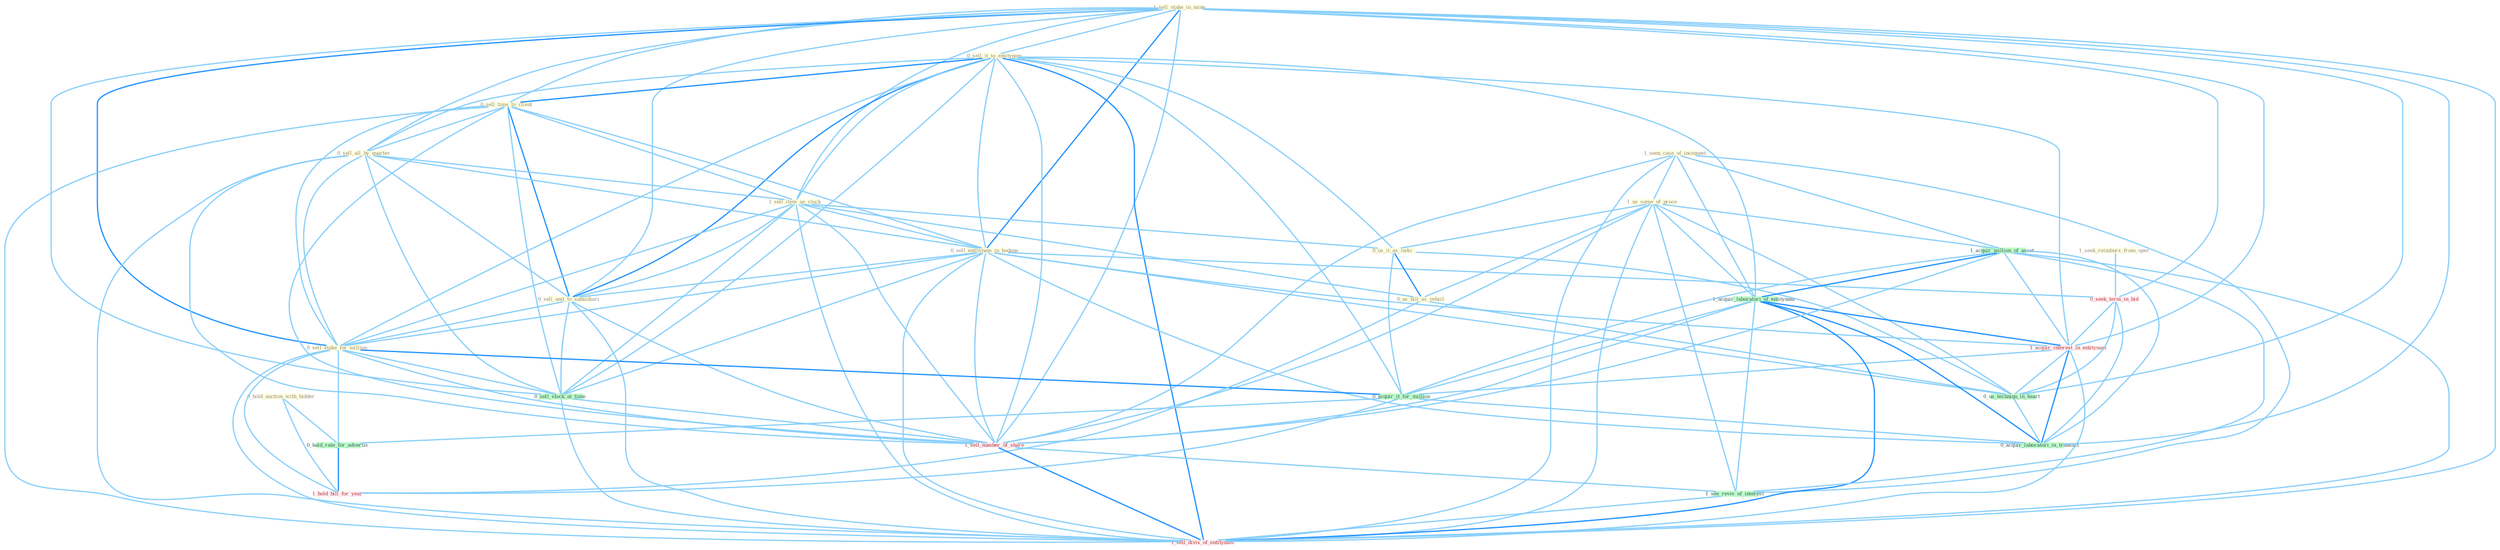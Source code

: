 Graph G{ 
    node
    [shape=polygon,style=filled,width=.5,height=.06,color="#BDFCC9",fixedsize=true,fontsize=4,
    fontcolor="#2f4f4f"];
    {node
    [color="#ffffe0", fontcolor="#8b7d6b"] "0_hold_auction_with_bidder " "1_sell_stake_in_mine " "0_sell_it_to_entitynam " "0_sell_time_to_client " "1_seen_case_of_incompet " "0_sell_all_by_quarter " "1_sell_item_as_clock " "0_sell_entitynam_in_bodega " "1_us_some_of_proce " "0_us_it_as_indic " "0_sell_unit_to_subsidiari " "1_seek_reimburs_from_oper " "0_sell_stake_for_million " "0_us_bill_as_vehicl "}
{node [color="#fff0f5", fontcolor="#b22222"] "0_seek_term_in_bid " "1_acquir_interest_in_entitynam " "1_sell_number_of_share " "1_hold_bill_for_year " "1_sell_divis_of_entitynam "}
edge [color="#B0E2FF"];

	"0_hold_auction_with_bidder " -- "0_hold_rate_for_advertis " [w="1", color="#87cefa" ];
	"0_hold_auction_with_bidder " -- "1_hold_bill_for_year " [w="1", color="#87cefa" ];
	"1_sell_stake_in_mine " -- "0_sell_it_to_entitynam " [w="1", color="#87cefa" ];
	"1_sell_stake_in_mine " -- "0_sell_time_to_client " [w="1", color="#87cefa" ];
	"1_sell_stake_in_mine " -- "0_sell_all_by_quarter " [w="1", color="#87cefa" ];
	"1_sell_stake_in_mine " -- "1_sell_item_as_clock " [w="1", color="#87cefa" ];
	"1_sell_stake_in_mine " -- "0_sell_entitynam_in_bodega " [w="2", color="#1e90ff" , len=0.8];
	"1_sell_stake_in_mine " -- "0_sell_unit_to_subsidiari " [w="1", color="#87cefa" ];
	"1_sell_stake_in_mine " -- "0_sell_stake_for_million " [w="2", color="#1e90ff" , len=0.8];
	"1_sell_stake_in_mine " -- "0_seek_term_in_bid " [w="1", color="#87cefa" ];
	"1_sell_stake_in_mine " -- "1_acquir_interest_in_entitynam " [w="1", color="#87cefa" ];
	"1_sell_stake_in_mine " -- "0_us_techniqu_in_heart " [w="1", color="#87cefa" ];
	"1_sell_stake_in_mine " -- "0_acquir_laboratori_in_transact " [w="1", color="#87cefa" ];
	"1_sell_stake_in_mine " -- "0_sell_stock_at_time " [w="1", color="#87cefa" ];
	"1_sell_stake_in_mine " -- "1_sell_number_of_share " [w="1", color="#87cefa" ];
	"1_sell_stake_in_mine " -- "1_sell_divis_of_entitynam " [w="1", color="#87cefa" ];
	"0_sell_it_to_entitynam " -- "0_sell_time_to_client " [w="2", color="#1e90ff" , len=0.8];
	"0_sell_it_to_entitynam " -- "0_sell_all_by_quarter " [w="1", color="#87cefa" ];
	"0_sell_it_to_entitynam " -- "1_sell_item_as_clock " [w="1", color="#87cefa" ];
	"0_sell_it_to_entitynam " -- "0_sell_entitynam_in_bodega " [w="1", color="#87cefa" ];
	"0_sell_it_to_entitynam " -- "0_us_it_as_indic " [w="1", color="#87cefa" ];
	"0_sell_it_to_entitynam " -- "0_sell_unit_to_subsidiari " [w="2", color="#1e90ff" , len=0.8];
	"0_sell_it_to_entitynam " -- "0_sell_stake_for_million " [w="1", color="#87cefa" ];
	"0_sell_it_to_entitynam " -- "1_acquir_laboratori_of_entitynam " [w="1", color="#87cefa" ];
	"0_sell_it_to_entitynam " -- "1_acquir_interest_in_entitynam " [w="1", color="#87cefa" ];
	"0_sell_it_to_entitynam " -- "0_acquir_it_for_million " [w="1", color="#87cefa" ];
	"0_sell_it_to_entitynam " -- "0_sell_stock_at_time " [w="1", color="#87cefa" ];
	"0_sell_it_to_entitynam " -- "1_sell_number_of_share " [w="1", color="#87cefa" ];
	"0_sell_it_to_entitynam " -- "1_sell_divis_of_entitynam " [w="2", color="#1e90ff" , len=0.8];
	"0_sell_time_to_client " -- "0_sell_all_by_quarter " [w="1", color="#87cefa" ];
	"0_sell_time_to_client " -- "1_sell_item_as_clock " [w="1", color="#87cefa" ];
	"0_sell_time_to_client " -- "0_sell_entitynam_in_bodega " [w="1", color="#87cefa" ];
	"0_sell_time_to_client " -- "0_sell_unit_to_subsidiari " [w="2", color="#1e90ff" , len=0.8];
	"0_sell_time_to_client " -- "0_sell_stake_for_million " [w="1", color="#87cefa" ];
	"0_sell_time_to_client " -- "0_sell_stock_at_time " [w="1", color="#87cefa" ];
	"0_sell_time_to_client " -- "1_sell_number_of_share " [w="1", color="#87cefa" ];
	"0_sell_time_to_client " -- "1_sell_divis_of_entitynam " [w="1", color="#87cefa" ];
	"1_seen_case_of_incompet " -- "1_us_some_of_proce " [w="1", color="#87cefa" ];
	"1_seen_case_of_incompet " -- "1_acquir_million_of_asset " [w="1", color="#87cefa" ];
	"1_seen_case_of_incompet " -- "1_acquir_laboratori_of_entitynam " [w="1", color="#87cefa" ];
	"1_seen_case_of_incompet " -- "1_sell_number_of_share " [w="1", color="#87cefa" ];
	"1_seen_case_of_incompet " -- "1_see_reviv_of_interest " [w="1", color="#87cefa" ];
	"1_seen_case_of_incompet " -- "1_sell_divis_of_entitynam " [w="1", color="#87cefa" ];
	"0_sell_all_by_quarter " -- "1_sell_item_as_clock " [w="1", color="#87cefa" ];
	"0_sell_all_by_quarter " -- "0_sell_entitynam_in_bodega " [w="1", color="#87cefa" ];
	"0_sell_all_by_quarter " -- "0_sell_unit_to_subsidiari " [w="1", color="#87cefa" ];
	"0_sell_all_by_quarter " -- "0_sell_stake_for_million " [w="1", color="#87cefa" ];
	"0_sell_all_by_quarter " -- "0_sell_stock_at_time " [w="1", color="#87cefa" ];
	"0_sell_all_by_quarter " -- "1_sell_number_of_share " [w="1", color="#87cefa" ];
	"0_sell_all_by_quarter " -- "1_sell_divis_of_entitynam " [w="1", color="#87cefa" ];
	"1_sell_item_as_clock " -- "0_sell_entitynam_in_bodega " [w="1", color="#87cefa" ];
	"1_sell_item_as_clock " -- "0_us_it_as_indic " [w="1", color="#87cefa" ];
	"1_sell_item_as_clock " -- "0_sell_unit_to_subsidiari " [w="1", color="#87cefa" ];
	"1_sell_item_as_clock " -- "0_sell_stake_for_million " [w="1", color="#87cefa" ];
	"1_sell_item_as_clock " -- "0_us_bill_as_vehicl " [w="1", color="#87cefa" ];
	"1_sell_item_as_clock " -- "0_sell_stock_at_time " [w="1", color="#87cefa" ];
	"1_sell_item_as_clock " -- "1_sell_number_of_share " [w="1", color="#87cefa" ];
	"1_sell_item_as_clock " -- "1_sell_divis_of_entitynam " [w="1", color="#87cefa" ];
	"0_sell_entitynam_in_bodega " -- "0_sell_unit_to_subsidiari " [w="1", color="#87cefa" ];
	"0_sell_entitynam_in_bodega " -- "0_sell_stake_for_million " [w="1", color="#87cefa" ];
	"0_sell_entitynam_in_bodega " -- "0_seek_term_in_bid " [w="1", color="#87cefa" ];
	"0_sell_entitynam_in_bodega " -- "1_acquir_interest_in_entitynam " [w="1", color="#87cefa" ];
	"0_sell_entitynam_in_bodega " -- "0_us_techniqu_in_heart " [w="1", color="#87cefa" ];
	"0_sell_entitynam_in_bodega " -- "0_acquir_laboratori_in_transact " [w="1", color="#87cefa" ];
	"0_sell_entitynam_in_bodega " -- "0_sell_stock_at_time " [w="1", color="#87cefa" ];
	"0_sell_entitynam_in_bodega " -- "1_sell_number_of_share " [w="1", color="#87cefa" ];
	"0_sell_entitynam_in_bodega " -- "1_sell_divis_of_entitynam " [w="1", color="#87cefa" ];
	"1_us_some_of_proce " -- "0_us_it_as_indic " [w="1", color="#87cefa" ];
	"1_us_some_of_proce " -- "0_us_bill_as_vehicl " [w="1", color="#87cefa" ];
	"1_us_some_of_proce " -- "1_acquir_million_of_asset " [w="1", color="#87cefa" ];
	"1_us_some_of_proce " -- "1_acquir_laboratori_of_entitynam " [w="1", color="#87cefa" ];
	"1_us_some_of_proce " -- "0_us_techniqu_in_heart " [w="1", color="#87cefa" ];
	"1_us_some_of_proce " -- "1_sell_number_of_share " [w="1", color="#87cefa" ];
	"1_us_some_of_proce " -- "1_see_reviv_of_interest " [w="1", color="#87cefa" ];
	"1_us_some_of_proce " -- "1_sell_divis_of_entitynam " [w="1", color="#87cefa" ];
	"0_us_it_as_indic " -- "0_us_bill_as_vehicl " [w="2", color="#1e90ff" , len=0.8];
	"0_us_it_as_indic " -- "0_us_techniqu_in_heart " [w="1", color="#87cefa" ];
	"0_us_it_as_indic " -- "0_acquir_it_for_million " [w="1", color="#87cefa" ];
	"0_sell_unit_to_subsidiari " -- "0_sell_stake_for_million " [w="1", color="#87cefa" ];
	"0_sell_unit_to_subsidiari " -- "0_sell_stock_at_time " [w="1", color="#87cefa" ];
	"0_sell_unit_to_subsidiari " -- "1_sell_number_of_share " [w="1", color="#87cefa" ];
	"0_sell_unit_to_subsidiari " -- "1_sell_divis_of_entitynam " [w="1", color="#87cefa" ];
	"1_seek_reimburs_from_oper " -- "0_seek_term_in_bid " [w="1", color="#87cefa" ];
	"0_sell_stake_for_million " -- "0_acquir_it_for_million " [w="2", color="#1e90ff" , len=0.8];
	"0_sell_stake_for_million " -- "0_hold_rate_for_advertis " [w="1", color="#87cefa" ];
	"0_sell_stake_for_million " -- "0_sell_stock_at_time " [w="1", color="#87cefa" ];
	"0_sell_stake_for_million " -- "1_sell_number_of_share " [w="1", color="#87cefa" ];
	"0_sell_stake_for_million " -- "1_hold_bill_for_year " [w="1", color="#87cefa" ];
	"0_sell_stake_for_million " -- "1_sell_divis_of_entitynam " [w="1", color="#87cefa" ];
	"0_us_bill_as_vehicl " -- "0_us_techniqu_in_heart " [w="1", color="#87cefa" ];
	"0_us_bill_as_vehicl " -- "1_hold_bill_for_year " [w="1", color="#87cefa" ];
	"1_acquir_million_of_asset " -- "1_acquir_laboratori_of_entitynam " [w="2", color="#1e90ff" , len=0.8];
	"1_acquir_million_of_asset " -- "1_acquir_interest_in_entitynam " [w="1", color="#87cefa" ];
	"1_acquir_million_of_asset " -- "0_acquir_it_for_million " [w="1", color="#87cefa" ];
	"1_acquir_million_of_asset " -- "0_acquir_laboratori_in_transact " [w="1", color="#87cefa" ];
	"1_acquir_million_of_asset " -- "1_sell_number_of_share " [w="1", color="#87cefa" ];
	"1_acquir_million_of_asset " -- "1_see_reviv_of_interest " [w="1", color="#87cefa" ];
	"1_acquir_million_of_asset " -- "1_sell_divis_of_entitynam " [w="1", color="#87cefa" ];
	"1_acquir_laboratori_of_entitynam " -- "1_acquir_interest_in_entitynam " [w="2", color="#1e90ff" , len=0.8];
	"1_acquir_laboratori_of_entitynam " -- "0_acquir_it_for_million " [w="1", color="#87cefa" ];
	"1_acquir_laboratori_of_entitynam " -- "0_acquir_laboratori_in_transact " [w="2", color="#1e90ff" , len=0.8];
	"1_acquir_laboratori_of_entitynam " -- "1_sell_number_of_share " [w="1", color="#87cefa" ];
	"1_acquir_laboratori_of_entitynam " -- "1_see_reviv_of_interest " [w="1", color="#87cefa" ];
	"1_acquir_laboratori_of_entitynam " -- "1_sell_divis_of_entitynam " [w="2", color="#1e90ff" , len=0.8];
	"0_seek_term_in_bid " -- "1_acquir_interest_in_entitynam " [w="1", color="#87cefa" ];
	"0_seek_term_in_bid " -- "0_us_techniqu_in_heart " [w="1", color="#87cefa" ];
	"0_seek_term_in_bid " -- "0_acquir_laboratori_in_transact " [w="1", color="#87cefa" ];
	"1_acquir_interest_in_entitynam " -- "0_us_techniqu_in_heart " [w="1", color="#87cefa" ];
	"1_acquir_interest_in_entitynam " -- "0_acquir_it_for_million " [w="1", color="#87cefa" ];
	"1_acquir_interest_in_entitynam " -- "0_acquir_laboratori_in_transact " [w="2", color="#1e90ff" , len=0.8];
	"1_acquir_interest_in_entitynam " -- "1_sell_divis_of_entitynam " [w="1", color="#87cefa" ];
	"0_us_techniqu_in_heart " -- "0_acquir_laboratori_in_transact " [w="1", color="#87cefa" ];
	"0_acquir_it_for_million " -- "0_hold_rate_for_advertis " [w="1", color="#87cefa" ];
	"0_acquir_it_for_million " -- "0_acquir_laboratori_in_transact " [w="1", color="#87cefa" ];
	"0_acquir_it_for_million " -- "1_hold_bill_for_year " [w="1", color="#87cefa" ];
	"0_hold_rate_for_advertis " -- "1_hold_bill_for_year " [w="2", color="#1e90ff" , len=0.8];
	"0_sell_stock_at_time " -- "1_sell_number_of_share " [w="1", color="#87cefa" ];
	"0_sell_stock_at_time " -- "1_sell_divis_of_entitynam " [w="1", color="#87cefa" ];
	"1_sell_number_of_share " -- "1_see_reviv_of_interest " [w="1", color="#87cefa" ];
	"1_sell_number_of_share " -- "1_sell_divis_of_entitynam " [w="2", color="#1e90ff" , len=0.8];
	"1_see_reviv_of_interest " -- "1_sell_divis_of_entitynam " [w="1", color="#87cefa" ];
}